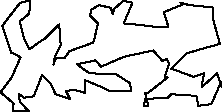 unitsize(0.001cm);
// 22759.1
draw((2995,264)--(2592,248));
draw((2592,248)--(2581,121));
draw((2581,121)--(2656,128));
draw((2656,128)--(2597,349));
draw((2597,349)--(2658,360));
draw((2658,360)--(2993,624));
draw((2993,624)--(2944,632));
draw((2944,632)--(3023,871));
draw((3023,871)--(2982,949));
draw((2982,949)--(2901,920));
draw((2901,920)--(2740,1101));
draw((2740,1101)--(2223,990));
draw((2223,990)--(1819,814));
draw((1819,814)--(1725,927));
draw((1725,927)--(1393,859));
draw((1393,859)--(1604,706));
draw((1604,706)--(1766,692));
draw((1766,692)--(1766,678));
draw((1766,678)--(2067,694));
draw((2067,694)--(2334,523));
draw((2334,523)--(2347,388));
draw((2347,388)--(1962,389));
draw((1962,389)--(1828,456));
draw((1828,456)--(1529,581));
draw((1529,581)--(1541,354));
draw((1541,354)--(1346,408));
draw((1346,408)--(1203,385));
draw((1203,385)--(1272,246));
draw((1272,246)--(1017,333));
draw((1017,333)--(931,512));
draw((931,512)--(781,670));
draw((781,670)--(634,294));
draw((634,294)--(460,267));
draw((460,267)--(366,339));
draw((366,339)--(387,199));
draw((387,199)--(547,25));
draw((547,25)--(264,36));
draw((264,36)--(278,165));
draw((278,165)--(202,233));
draw((202,233)--(47,363));
draw((47,363)--(240,619));
draw((240,619)--(401,980));
draw((401,980)--(241,1069));
draw((241,1069)--(235,1059));
draw((235,1059)--(80,1533));
draw((80,1533)--(149,1629));
draw((149,1629)--(394,1944));
draw((394,1944)--(571,1982));
draw((571,1982)--(555,1753));
draw((555,1753)--(386,1616));
draw((386,1616)--(464,1302));
draw((464,1302)--(555,1121));
draw((555,1121)--(778,1282));
draw((778,1282)--(811,1295));
draw((811,1295)--(1082,1561));
draw((1082,1561)--(1109,1196));
draw((1109,1196)--(1009,1001));
draw((1009,1001)--(997,942));
draw((997,942)--(981,848));
draw((981,848)--(1021,962));
draw((1021,962)--(1179,969));
draw((1179,969)--(1264,1090));
draw((1264,1090)--(1677,1238));
draw((1677,1238)--(1699,1294));
draw((1699,1294)--(1768,1578));
draw((1768,1578)--(1623,1723));
draw((1623,1723)--(1632,1742));
draw((1632,1742)--(1646,1817));
draw((1646,1817)--(1787,1902));
draw((1787,1902)--(1994,1852));
draw((1994,1852)--(2028,1736));
draw((2028,1736)--(2050,1833));
draw((2050,1833)--(2214,1977));
draw((2214,1977)--(2374,1944));
draw((2374,1944)--(2221,1578));
draw((2221,1578)--(2356,1568));
draw((2356,1568)--(2834,1512));
draw((2834,1512)--(3007,1524));
draw((3007,1524)--(2927,1777));
draw((2927,1777)--(3248,1906));
draw((3248,1906)--(3220,1945));
draw((3220,1945)--(3373,1902));
draw((3373,1902)--(3786,1862));
draw((3786,1862)--(3805,1619));
draw((3805,1619)--(3918,1217));
draw((3918,1217)--(3535,1112));
draw((3535,1112)--(3332,1049));
draw((3332,1049)--(3060,781));
draw((3060,781)--(3452,637));
draw((3452,637)--(3642,699));
draw((3642,699)--(3599,514));
draw((3599,514)--(3600,459));
draw((3600,459)--(3868,697));
draw((3868,697)--(3946,459));
draw((3946,459)--(3935,540));
draw((3935,540)--(3766,154));
draw((3766,154)--(3538,125));
draw((3538,125)--(3503,301));
draw((3503,301)--(3062,329));
draw((3062,329)--(2995,264));
